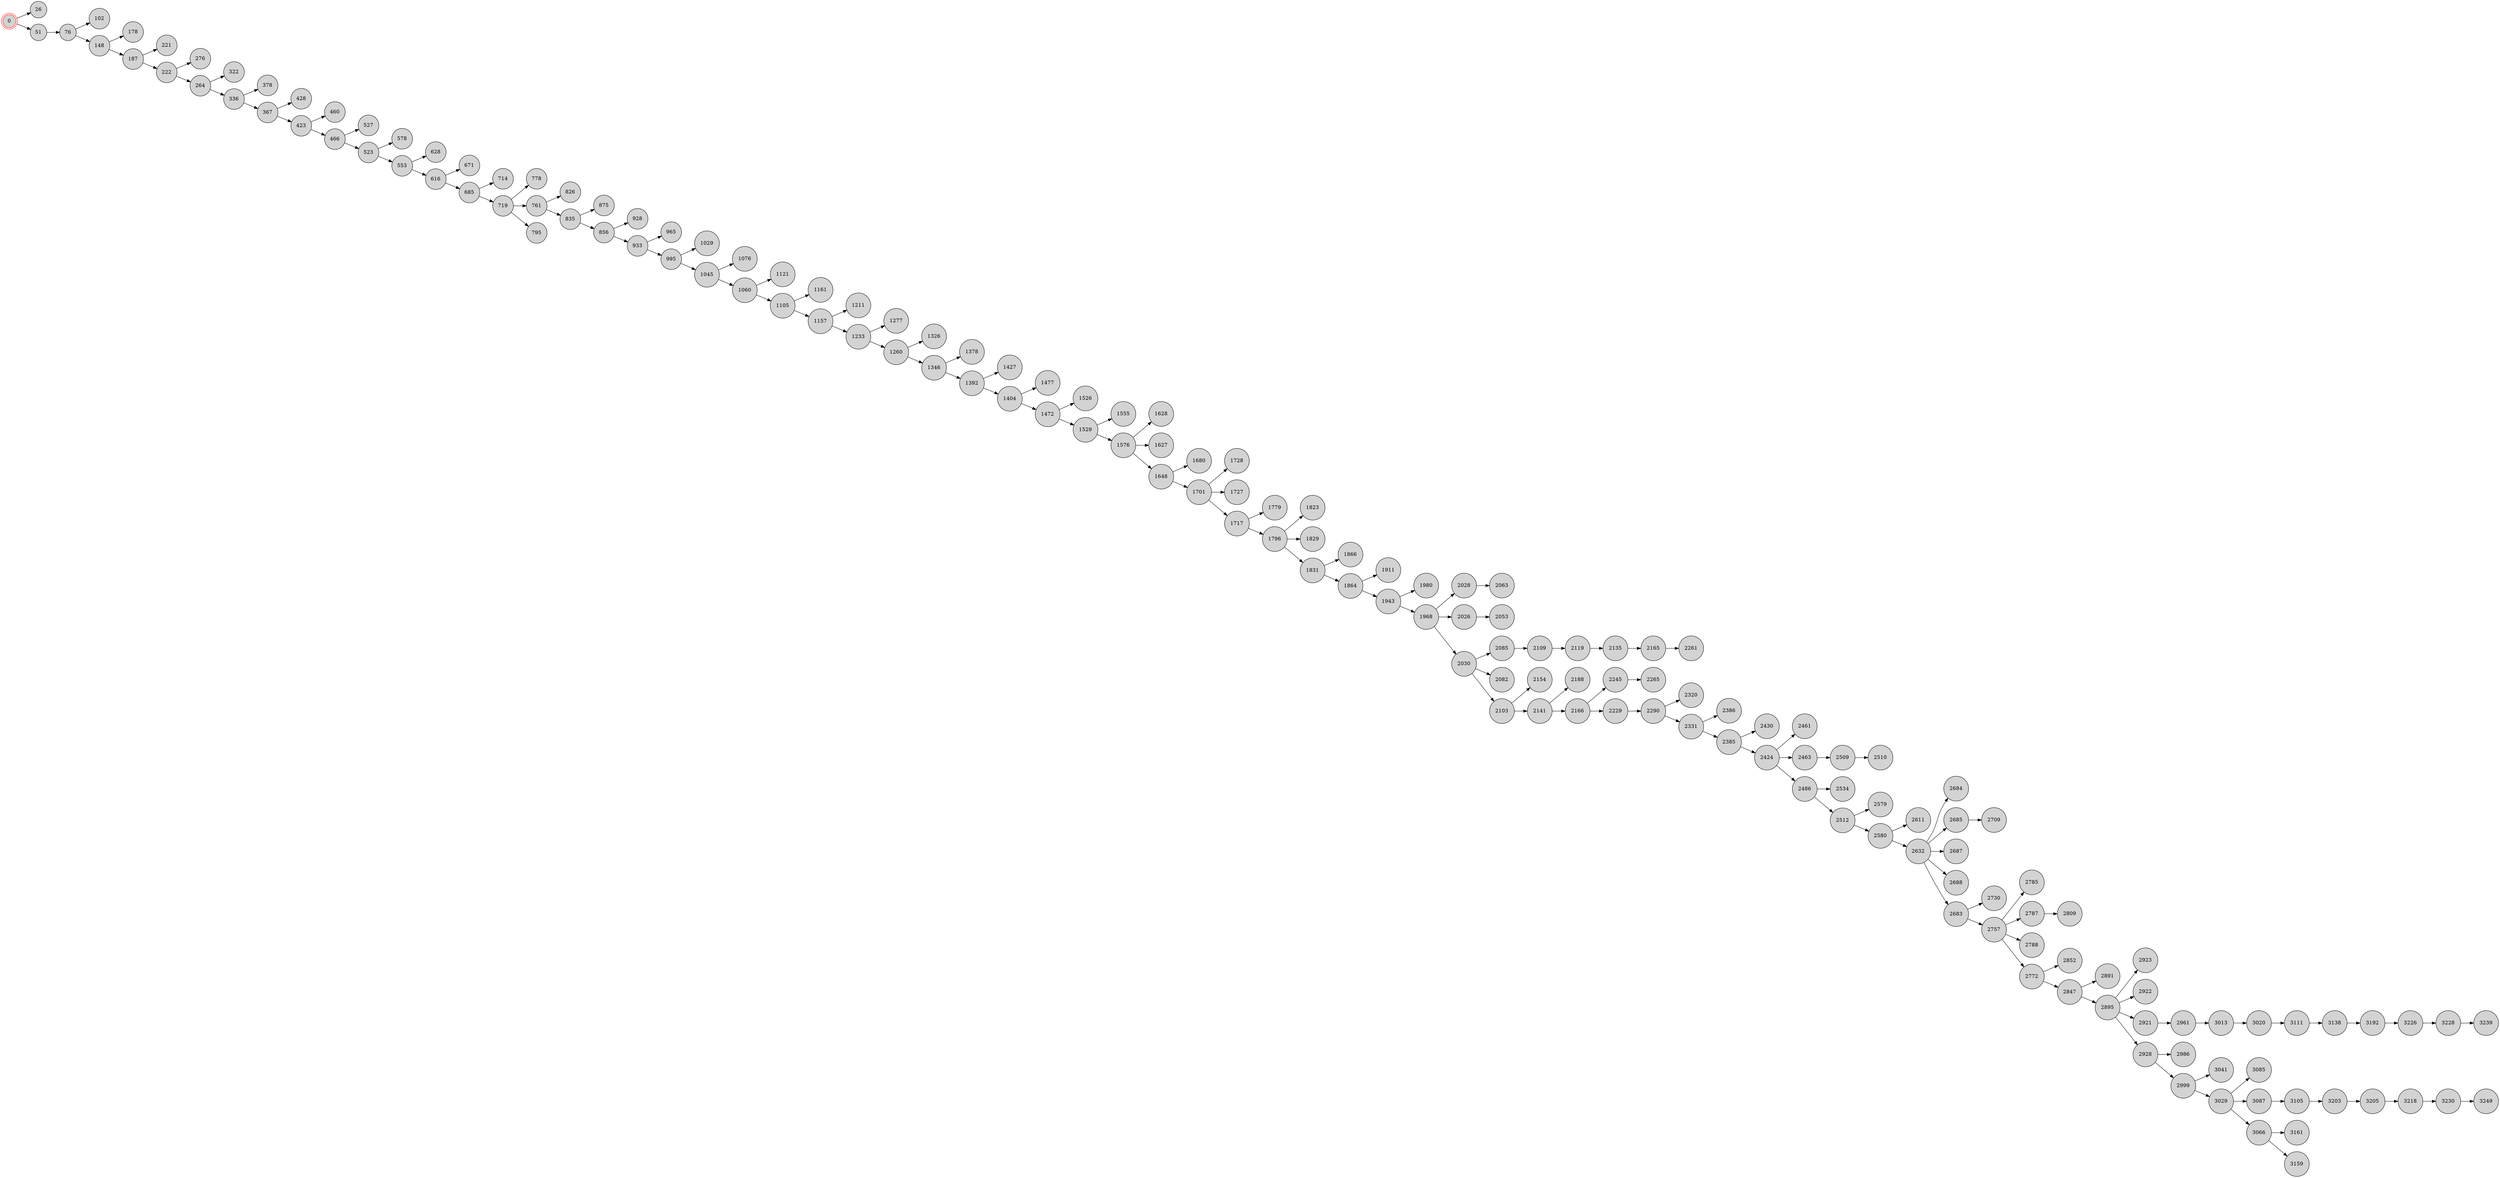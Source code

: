 digraph BlockchainTree {
    rankdir=LR;
    node [shape=circle, style=filled, fillcolor=lightgray];

    0 [shape=doublecircle, color=red];
    0 -> 26;
    0 -> 51;
    51 -> 76;
    76 -> 102;
    76 -> 148;
    148 -> 178;
    148 -> 187;
    187 -> 221;
    187 -> 222;
    222 -> 276;
    222 -> 264;
    264 -> 322;
    264 -> 336;
    336 -> 378;
    336 -> 367;
    367 -> 428;
    367 -> 423;
    423 -> 460;
    423 -> 466;
    466 -> 527;
    466 -> 523;
    523 -> 578;
    523 -> 553;
    553 -> 628;
    553 -> 616;
    616 -> 671;
    616 -> 685;
    685 -> 714;
    685 -> 719;
    719 -> 778;
    719 -> 761;
    761 -> 826;
    719 -> 795;
    761 -> 835;
    835 -> 875;
    835 -> 856;
    856 -> 928;
    856 -> 933;
    933 -> 965;
    933 -> 995;
    995 -> 1029;
    995 -> 1045;
    1045 -> 1076;
    1045 -> 1060;
    1060 -> 1121;
    1060 -> 1105;
    1105 -> 1161;
    1105 -> 1157;
    1157 -> 1211;
    1157 -> 1233;
    1233 -> 1277;
    1233 -> 1260;
    1260 -> 1326;
    1260 -> 1346;
    1346 -> 1378;
    1346 -> 1392;
    1392 -> 1427;
    1392 -> 1404;
    1404 -> 1477;
    1404 -> 1472;
    1472 -> 1526;
    1472 -> 1529;
    1529 -> 1555;
    1529 -> 1576;
    1576 -> 1628;
    1576 -> 1627;
    1576 -> 1648;
    1648 -> 1680;
    1648 -> 1701;
    1701 -> 1728;
    1701 -> 1727;
    1701 -> 1717;
    1717 -> 1779;
    1717 -> 1796;
    1796 -> 1823;
    1796 -> 1829;
    1796 -> 1831;
    1831 -> 1866;
    1831 -> 1864;
    1864 -> 1911;
    1864 -> 1943;
    1943 -> 1980;
    1943 -> 1968;
    1968 -> 2028;
    1968 -> 2026;
    2028 -> 2063;
    1968 -> 2030;
    2026 -> 2053;
    2030 -> 2085;
    2085 -> 2109;
    2030 -> 2082;
    2109 -> 2119;
    2030 -> 2103;
    2103 -> 2154;
    2119 -> 2135;
    2103 -> 2141;
    2141 -> 2188;
    2141 -> 2166;
    2166 -> 2245;
    2135 -> 2165;
    2245 -> 2265;
    2165 -> 2261;
    2166 -> 2229;
    2229 -> 2290;
    2290 -> 2320;
    2290 -> 2331;
    2331 -> 2386;
    2331 -> 2385;
    2385 -> 2430;
    2385 -> 2424;
    2424 -> 2461;
    2424 -> 2463;
    2463 -> 2509;
    2424 -> 2486;
    2486 -> 2534;
    2486 -> 2512;
    2512 -> 2579;
    2509 -> 2510;
    2512 -> 2580;
    2580 -> 2611;
    2580 -> 2632;
    2632 -> 2684;
    2632 -> 2685;
    2632 -> 2687;
    2632 -> 2688;
    2632 -> 2683;
    2683 -> 2730;
    2685 -> 2709;
    2683 -> 2757;
    2757 -> 2785;
    2757 -> 2787;
    2757 -> 2788;
    2787 -> 2809;
    2757 -> 2772;
    2772 -> 2852;
    2772 -> 2847;
    2847 -> 2891;
    2847 -> 2895;
    2895 -> 2923;
    2895 -> 2922;
    2895 -> 2921;
    2895 -> 2928;
    2928 -> 2986;
    2921 -> 2961;
    2961 -> 3013;
    2928 -> 2999;
    2999 -> 3041;
    2999 -> 3029;
    3029 -> 3085;
    3029 -> 3087;
    3013 -> 3020;
    3020 -> 3111;
    3029 -> 3066;
    3066 -> 3161;
    3111 -> 3138;
    3066 -> 3159;
    3087 -> 3105;
    3105 -> 3203;
    3203 -> 3205;
    3138 -> 3192;
    3192 -> 3226;
    3205 -> 3218;
    3226 -> 3228;
    3218 -> 3230;
    3228 -> 3239;
    3230 -> 3249;
}
